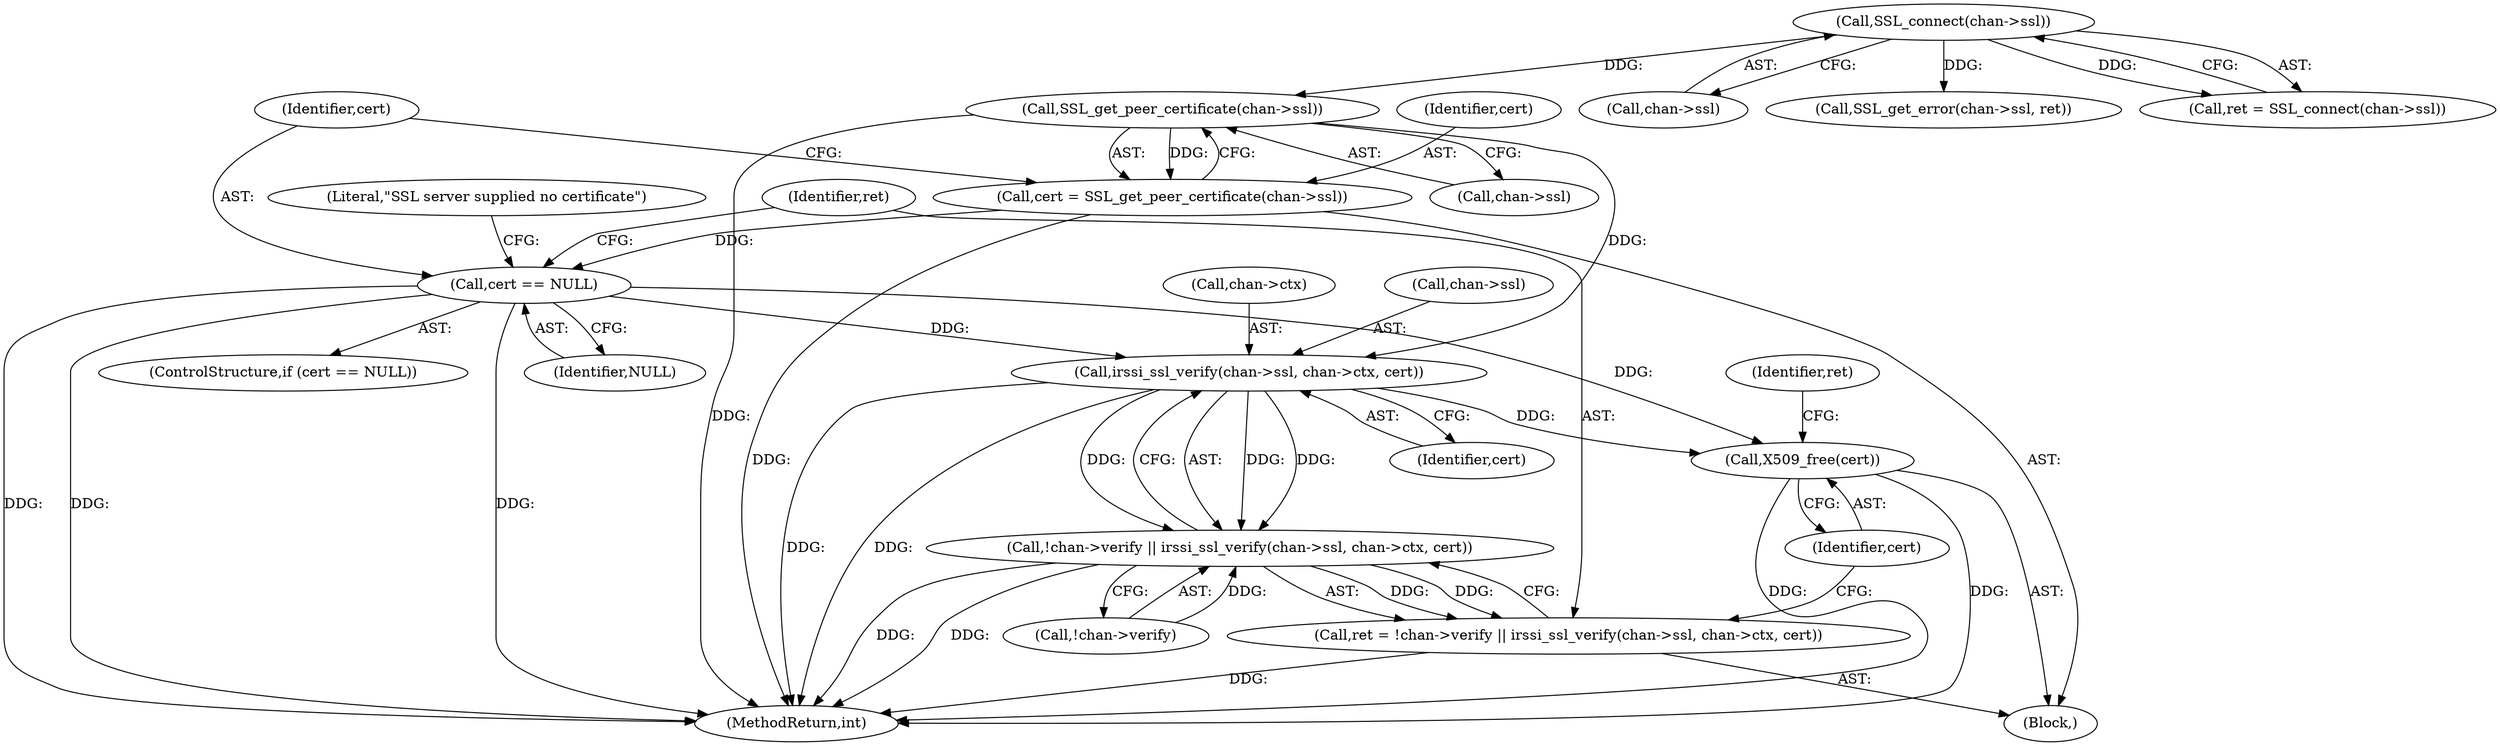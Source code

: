 digraph "1_irssi-proxy_85bbc05b21678e80423815d2ef1dfe26208491ab_0@del" {
"1000215" [label="(Call,irssi_ssl_verify(chan->ssl, chan->ctx, cert))"];
"1000194" [label="(Call,SSL_get_peer_certificate(chan->ssl))"];
"1000115" [label="(Call,SSL_connect(chan->ssl))"];
"1000199" [label="(Call,cert == NULL)"];
"1000192" [label="(Call,cert = SSL_get_peer_certificate(chan->ssl))"];
"1000210" [label="(Call,!chan->verify || irssi_ssl_verify(chan->ssl, chan->ctx, cert))"];
"1000208" [label="(Call,ret = !chan->verify || irssi_ssl_verify(chan->ssl, chan->ctx, cert))"];
"1000223" [label="(Call,X509_free(cert))"];
"1000208" [label="(Call,ret = !chan->verify || irssi_ssl_verify(chan->ssl, chan->ctx, cert))"];
"1000215" [label="(Call,irssi_ssl_verify(chan->ssl, chan->ctx, cert))"];
"1000204" [label="(Literal,\"SSL server supplied no certificate\")"];
"1000193" [label="(Identifier,cert)"];
"1000201" [label="(Identifier,NULL)"];
"1000115" [label="(Call,SSL_connect(chan->ssl))"];
"1000219" [label="(Call,chan->ctx)"];
"1000192" [label="(Call,cert = SSL_get_peer_certificate(chan->ssl))"];
"1000227" [label="(Identifier,ret)"];
"1000223" [label="(Call,X509_free(cert))"];
"1000231" [label="(MethodReturn,int)"];
"1000199" [label="(Call,cert == NULL)"];
"1000195" [label="(Call,chan->ssl)"];
"1000209" [label="(Identifier,ret)"];
"1000200" [label="(Identifier,cert)"];
"1000102" [label="(Block,)"];
"1000116" [label="(Call,chan->ssl)"];
"1000198" [label="(ControlStructure,if (cert == NULL))"];
"1000194" [label="(Call,SSL_get_peer_certificate(chan->ssl))"];
"1000224" [label="(Identifier,cert)"];
"1000210" [label="(Call,!chan->verify || irssi_ssl_verify(chan->ssl, chan->ctx, cert))"];
"1000222" [label="(Identifier,cert)"];
"1000126" [label="(Call,SSL_get_error(chan->ssl, ret))"];
"1000113" [label="(Call,ret = SSL_connect(chan->ssl))"];
"1000211" [label="(Call,!chan->verify)"];
"1000216" [label="(Call,chan->ssl)"];
"1000215" -> "1000210"  [label="AST: "];
"1000215" -> "1000222"  [label="CFG: "];
"1000216" -> "1000215"  [label="AST: "];
"1000219" -> "1000215"  [label="AST: "];
"1000222" -> "1000215"  [label="AST: "];
"1000210" -> "1000215"  [label="CFG: "];
"1000215" -> "1000231"  [label="DDG: "];
"1000215" -> "1000231"  [label="DDG: "];
"1000215" -> "1000210"  [label="DDG: "];
"1000215" -> "1000210"  [label="DDG: "];
"1000215" -> "1000210"  [label="DDG: "];
"1000194" -> "1000215"  [label="DDG: "];
"1000199" -> "1000215"  [label="DDG: "];
"1000215" -> "1000223"  [label="DDG: "];
"1000194" -> "1000192"  [label="AST: "];
"1000194" -> "1000195"  [label="CFG: "];
"1000195" -> "1000194"  [label="AST: "];
"1000192" -> "1000194"  [label="CFG: "];
"1000194" -> "1000231"  [label="DDG: "];
"1000194" -> "1000192"  [label="DDG: "];
"1000115" -> "1000194"  [label="DDG: "];
"1000115" -> "1000113"  [label="AST: "];
"1000115" -> "1000116"  [label="CFG: "];
"1000116" -> "1000115"  [label="AST: "];
"1000113" -> "1000115"  [label="CFG: "];
"1000115" -> "1000113"  [label="DDG: "];
"1000115" -> "1000126"  [label="DDG: "];
"1000199" -> "1000198"  [label="AST: "];
"1000199" -> "1000201"  [label="CFG: "];
"1000200" -> "1000199"  [label="AST: "];
"1000201" -> "1000199"  [label="AST: "];
"1000204" -> "1000199"  [label="CFG: "];
"1000209" -> "1000199"  [label="CFG: "];
"1000199" -> "1000231"  [label="DDG: "];
"1000199" -> "1000231"  [label="DDG: "];
"1000199" -> "1000231"  [label="DDG: "];
"1000192" -> "1000199"  [label="DDG: "];
"1000199" -> "1000223"  [label="DDG: "];
"1000192" -> "1000102"  [label="AST: "];
"1000193" -> "1000192"  [label="AST: "];
"1000200" -> "1000192"  [label="CFG: "];
"1000192" -> "1000231"  [label="DDG: "];
"1000210" -> "1000208"  [label="AST: "];
"1000210" -> "1000211"  [label="CFG: "];
"1000211" -> "1000210"  [label="AST: "];
"1000208" -> "1000210"  [label="CFG: "];
"1000210" -> "1000231"  [label="DDG: "];
"1000210" -> "1000231"  [label="DDG: "];
"1000210" -> "1000208"  [label="DDG: "];
"1000210" -> "1000208"  [label="DDG: "];
"1000211" -> "1000210"  [label="DDG: "];
"1000208" -> "1000102"  [label="AST: "];
"1000209" -> "1000208"  [label="AST: "];
"1000224" -> "1000208"  [label="CFG: "];
"1000208" -> "1000231"  [label="DDG: "];
"1000223" -> "1000102"  [label="AST: "];
"1000223" -> "1000224"  [label="CFG: "];
"1000224" -> "1000223"  [label="AST: "];
"1000227" -> "1000223"  [label="CFG: "];
"1000223" -> "1000231"  [label="DDG: "];
"1000223" -> "1000231"  [label="DDG: "];
}

